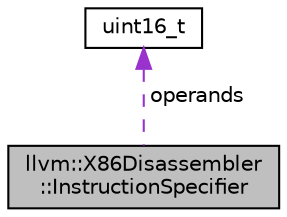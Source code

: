 digraph "llvm::X86Disassembler::InstructionSpecifier"
{
 // LATEX_PDF_SIZE
  bgcolor="transparent";
  edge [fontname="Helvetica",fontsize="10",labelfontname="Helvetica",labelfontsize="10"];
  node [fontname="Helvetica",fontsize="10",shape="box"];
  Node1 [label="llvm::X86Disassembler\l::InstructionSpecifier",height=0.2,width=0.4,color="black", fillcolor="grey75", style="filled", fontcolor="black",tooltip="The specification for how to extract and interpret a full instruction and its operands."];
  Node2 -> Node1 [dir="back",color="darkorchid3",fontsize="10",style="dashed",label=" operands" ,fontname="Helvetica"];
  Node2 [label="uint16_t",height=0.2,width=0.4,color="black",tooltip=" "];
}
